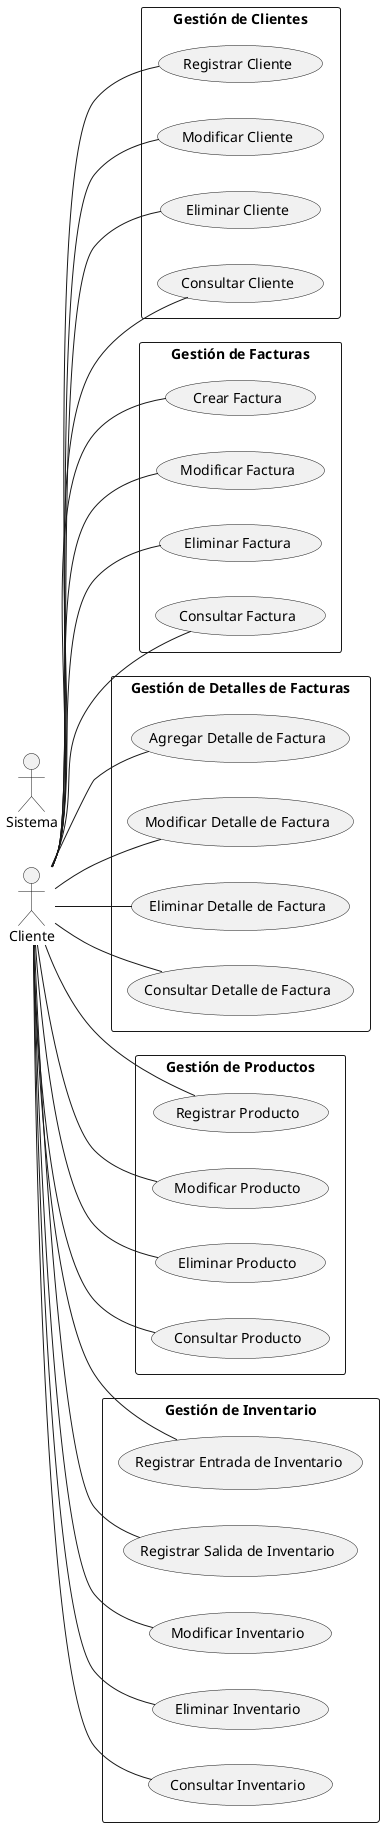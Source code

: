 @startuml
left to right direction
actor Cliente
actor Sistema

rectangle "Gestión de Clientes" {
  Cliente -- (Registrar Cliente)
  Cliente -- (Modificar Cliente)
  Cliente -- (Eliminar Cliente)
  Cliente -- (Consultar Cliente)
}

rectangle "Gestión de Facturas" {
  Cliente -- (Crear Factura)
  Cliente -- (Modificar Factura)
  Cliente -- (Eliminar Factura)
  Cliente -- (Consultar Factura)
}

rectangle "Gestión de Detalles de Facturas" {
  Cliente -- (Agregar Detalle de Factura)
  Cliente -- (Modificar Detalle de Factura)
  Cliente -- (Eliminar Detalle de Factura)
  Cliente -- (Consultar Detalle de Factura)
}

rectangle "Gestión de Productos" {
  Cliente -- (Registrar Producto)
  Cliente -- (Modificar Producto)
  Cliente -- (Eliminar Producto)
  Cliente -- (Consultar Producto)
}

rectangle "Gestión de Inventario" {
  Cliente -- (Registrar Entrada de Inventario)
  Cliente -- (Registrar Salida de Inventario)
  Cliente -- (Modificar Inventario)
  Cliente -- (Eliminar Inventario)
  Cliente -- (Consultar Inventario)
}
@enduml

